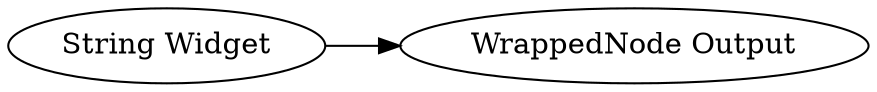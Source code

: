 digraph {
	"2141374844596377398_6" [label="WrappedNode Output"]
	"2141374844596377398_7" [label="String Widget"]
	"2141374844596377398_7" -> "2141374844596377398_6"
	rankdir=LR
}
